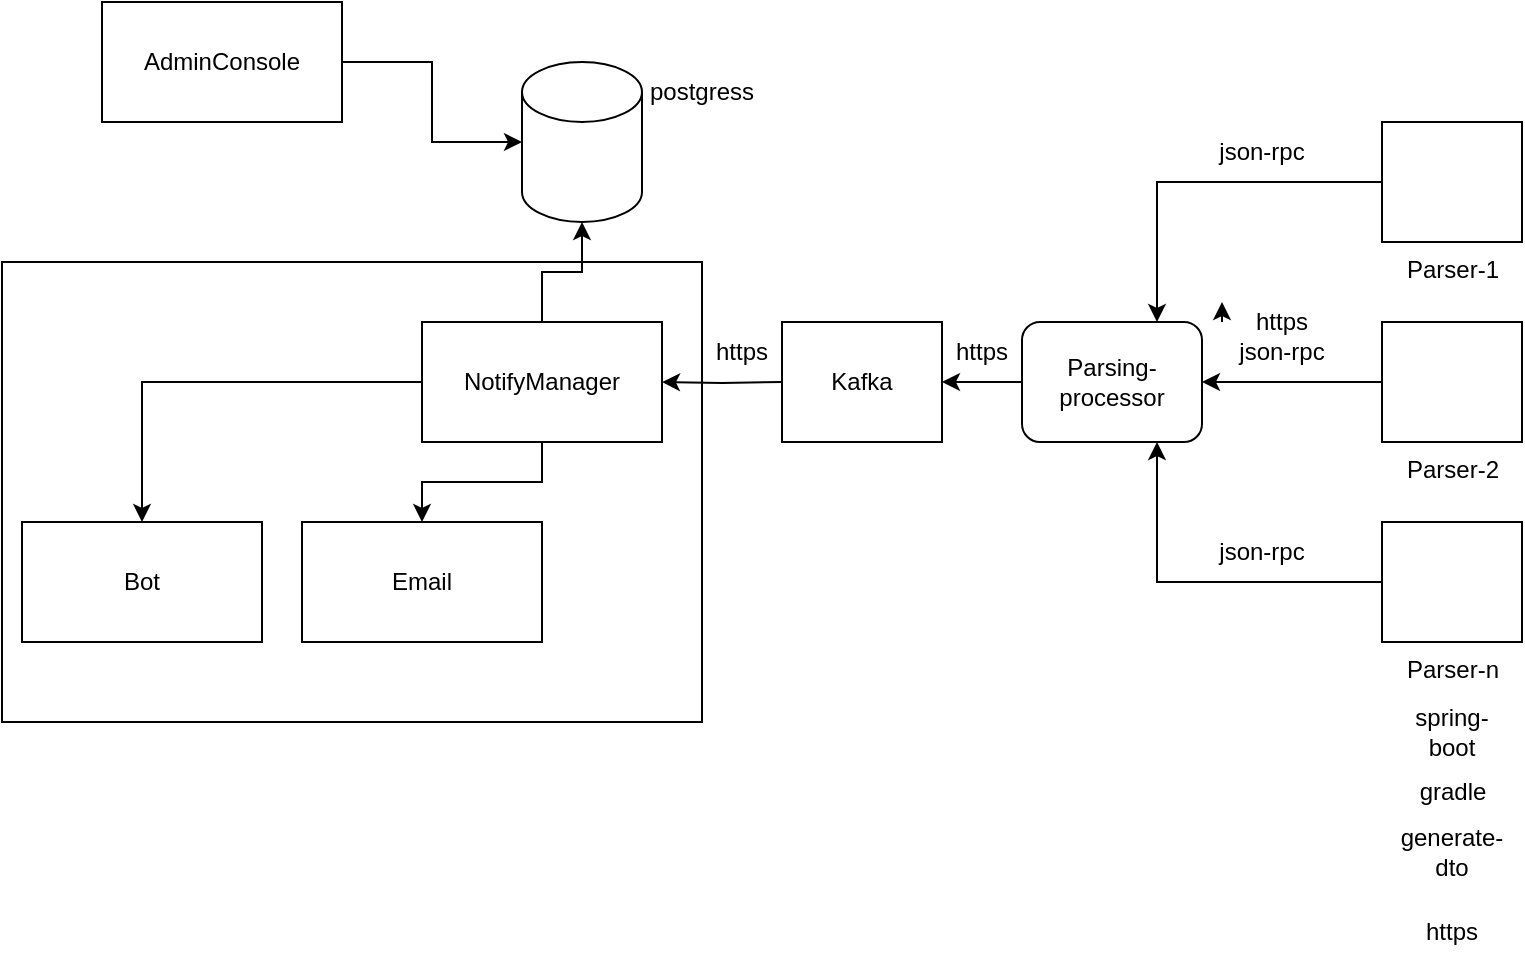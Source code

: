 <mxfile version="20.3.0" type="device"><diagram id="LYdFaatHc3NeKcpiXfQU" name="Страница 1"><mxGraphModel dx="1038" dy="649" grid="1" gridSize="10" guides="1" tooltips="1" connect="1" arrows="1" fold="1" page="1" pageScale="1" pageWidth="827" pageHeight="1169" math="0" shadow="0"><root><mxCell id="0"/><mxCell id="1" parent="0"/><mxCell id="_xx0c19NoYEd0WuJw-vw-17" value="" style="rounded=0;whiteSpace=wrap;html=1;" vertex="1" parent="1"><mxGeometry x="10" y="150" width="350" height="230" as="geometry"/></mxCell><mxCell id="9y3oNgukaKSqQSr9w7em-25" style="edgeStyle=orthogonalEdgeStyle;rounded=0;orthogonalLoop=1;jettySize=auto;html=1;entryX=0.75;entryY=0;entryDx=0;entryDy=0;" parent="1" source="9y3oNgukaKSqQSr9w7em-1" target="9y3oNgukaKSqQSr9w7em-10" edge="1"><mxGeometry relative="1" as="geometry"/></mxCell><mxCell id="9y3oNgukaKSqQSr9w7em-1" value="Parser-1" style="verticalLabelPosition=bottom;verticalAlign=top;html=1;shape=mxgraph.basic.rect;fillColor2=none;strokeWidth=1;size=20;indent=5;" parent="1" vertex="1"><mxGeometry x="700" y="80" width="70" height="60" as="geometry"/></mxCell><mxCell id="9y3oNgukaKSqQSr9w7em-26" style="edgeStyle=orthogonalEdgeStyle;rounded=0;orthogonalLoop=1;jettySize=auto;html=1;entryX=1;entryY=0.5;entryDx=0;entryDy=0;" parent="1" source="9y3oNgukaKSqQSr9w7em-2" target="9y3oNgukaKSqQSr9w7em-10" edge="1"><mxGeometry relative="1" as="geometry"/></mxCell><mxCell id="9y3oNgukaKSqQSr9w7em-2" value="Parser-2&lt;br&gt;" style="verticalLabelPosition=bottom;verticalAlign=top;html=1;shape=mxgraph.basic.rect;fillColor2=none;strokeWidth=1;size=20;indent=5;" parent="1" vertex="1"><mxGeometry x="700" y="180" width="70" height="60" as="geometry"/></mxCell><mxCell id="9y3oNgukaKSqQSr9w7em-27" style="edgeStyle=orthogonalEdgeStyle;rounded=0;orthogonalLoop=1;jettySize=auto;html=1;entryX=0.75;entryY=1;entryDx=0;entryDy=0;" parent="1" source="9y3oNgukaKSqQSr9w7em-3" target="9y3oNgukaKSqQSr9w7em-10" edge="1"><mxGeometry relative="1" as="geometry"><mxPoint x="580" y="250" as="targetPoint"/></mxGeometry></mxCell><mxCell id="9y3oNgukaKSqQSr9w7em-3" value="Parser-n" style="verticalLabelPosition=bottom;verticalAlign=top;html=1;shape=mxgraph.basic.rect;fillColor2=none;strokeWidth=1;size=20;indent=5;" parent="1" vertex="1"><mxGeometry x="700" y="280" width="70" height="60" as="geometry"/></mxCell><mxCell id="9y3oNgukaKSqQSr9w7em-24" style="edgeStyle=orthogonalEdgeStyle;rounded=0;orthogonalLoop=1;jettySize=auto;html=1;entryX=1;entryY=0.5;entryDx=0;entryDy=0;" parent="1" target="9y3oNgukaKSqQSr9w7em-14" edge="1"><mxGeometry relative="1" as="geometry"><mxPoint x="400" y="210" as="sourcePoint"/></mxGeometry></mxCell><mxCell id="_xx0c19NoYEd0WuJw-vw-7" style="edgeStyle=orthogonalEdgeStyle;rounded=0;orthogonalLoop=1;jettySize=auto;html=1;entryX=1;entryY=0.5;entryDx=0;entryDy=0;" edge="1" parent="1" source="9y3oNgukaKSqQSr9w7em-10" target="_xx0c19NoYEd0WuJw-vw-5"><mxGeometry relative="1" as="geometry"/></mxCell><mxCell id="9y3oNgukaKSqQSr9w7em-10" value="Parsing-processor" style="rounded=1;whiteSpace=wrap;html=1;" parent="1" vertex="1"><mxGeometry x="520" y="180" width="90" height="60" as="geometry"/></mxCell><mxCell id="9y3oNgukaKSqQSr9w7em-18" style="edgeStyle=orthogonalEdgeStyle;rounded=0;orthogonalLoop=1;jettySize=auto;html=1;exitX=0.5;exitY=0;exitDx=0;exitDy=0;entryX=0.5;entryY=1;entryDx=0;entryDy=0;entryPerimeter=0;" parent="1" source="9y3oNgukaKSqQSr9w7em-14" target="9y3oNgukaKSqQSr9w7em-17" edge="1"><mxGeometry relative="1" as="geometry"/></mxCell><mxCell id="9y3oNgukaKSqQSr9w7em-19" style="edgeStyle=orthogonalEdgeStyle;rounded=0;orthogonalLoop=1;jettySize=auto;html=1;exitX=0.5;exitY=1;exitDx=0;exitDy=0;" parent="1" source="9y3oNgukaKSqQSr9w7em-14" target="9y3oNgukaKSqQSr9w7em-16" edge="1"><mxGeometry relative="1" as="geometry"/></mxCell><mxCell id="9y3oNgukaKSqQSr9w7em-21" style="edgeStyle=orthogonalEdgeStyle;rounded=0;orthogonalLoop=1;jettySize=auto;html=1;exitX=0;exitY=0.5;exitDx=0;exitDy=0;entryX=0.5;entryY=0;entryDx=0;entryDy=0;" parent="1" source="9y3oNgukaKSqQSr9w7em-14" target="9y3oNgukaKSqQSr9w7em-15" edge="1"><mxGeometry relative="1" as="geometry"/></mxCell><mxCell id="9y3oNgukaKSqQSr9w7em-14" value="NotifyManager" style="rounded=0;whiteSpace=wrap;html=1;" parent="1" vertex="1"><mxGeometry x="220" y="180" width="120" height="60" as="geometry"/></mxCell><mxCell id="9y3oNgukaKSqQSr9w7em-15" value="Bot" style="rounded=0;whiteSpace=wrap;html=1;" parent="1" vertex="1"><mxGeometry x="20" y="280" width="120" height="60" as="geometry"/></mxCell><mxCell id="9y3oNgukaKSqQSr9w7em-16" value="Email" style="rounded=0;whiteSpace=wrap;html=1;" parent="1" vertex="1"><mxGeometry x="160" y="280" width="120" height="60" as="geometry"/></mxCell><mxCell id="9y3oNgukaKSqQSr9w7em-17" value="" style="shape=cylinder3;whiteSpace=wrap;html=1;boundedLbl=1;backgroundOutline=1;size=15;" parent="1" vertex="1"><mxGeometry x="270" y="50" width="60" height="80" as="geometry"/></mxCell><mxCell id="9y3oNgukaKSqQSr9w7em-28" value="json-rpc" style="text;html=1;strokeColor=none;fillColor=none;align=center;verticalAlign=middle;whiteSpace=wrap;rounded=0;" parent="1" vertex="1"><mxGeometry x="610" y="80" width="60" height="30" as="geometry"/></mxCell><mxCell id="_xx0c19NoYEd0WuJw-vw-10" style="edgeStyle=orthogonalEdgeStyle;rounded=0;orthogonalLoop=1;jettySize=auto;html=1;exitX=0;exitY=0;exitDx=0;exitDy=0;" edge="1" parent="1" source="9y3oNgukaKSqQSr9w7em-29"><mxGeometry relative="1" as="geometry"><mxPoint x="620" y="170" as="targetPoint"/></mxGeometry></mxCell><mxCell id="9y3oNgukaKSqQSr9w7em-29" value="json-rpc" style="text;html=1;strokeColor=none;fillColor=none;align=center;verticalAlign=middle;whiteSpace=wrap;rounded=0;" parent="1" vertex="1"><mxGeometry x="620" y="180" width="60" height="30" as="geometry"/></mxCell><mxCell id="9y3oNgukaKSqQSr9w7em-30" value="json-rpc" style="text;html=1;strokeColor=none;fillColor=none;align=center;verticalAlign=middle;whiteSpace=wrap;rounded=0;" parent="1" vertex="1"><mxGeometry x="610" y="280" width="60" height="30" as="geometry"/></mxCell><mxCell id="_xx0c19NoYEd0WuJw-vw-1" value="spring-boot" style="text;html=1;strokeColor=none;fillColor=none;align=center;verticalAlign=middle;whiteSpace=wrap;rounded=0;" vertex="1" parent="1"><mxGeometry x="705" y="370" width="60" height="30" as="geometry"/></mxCell><mxCell id="_xx0c19NoYEd0WuJw-vw-2" value="gradle" style="text;html=1;resizable=0;autosize=1;align=center;verticalAlign=middle;points=[];fillColor=none;strokeColor=none;rounded=0;" vertex="1" parent="1"><mxGeometry x="705" y="400" width="60" height="30" as="geometry"/></mxCell><mxCell id="_xx0c19NoYEd0WuJw-vw-3" value="generate-dto" style="text;html=1;strokeColor=none;fillColor=none;align=center;verticalAlign=middle;whiteSpace=wrap;rounded=0;" vertex="1" parent="1"><mxGeometry x="705" y="430" width="60" height="30" as="geometry"/></mxCell><mxCell id="_xx0c19NoYEd0WuJw-vw-4" value="https" style="text;html=1;strokeColor=none;fillColor=none;align=center;verticalAlign=middle;whiteSpace=wrap;rounded=0;" vertex="1" parent="1"><mxGeometry x="705" y="470" width="60" height="30" as="geometry"/></mxCell><mxCell id="_xx0c19NoYEd0WuJw-vw-5" value="" style="rounded=0;whiteSpace=wrap;html=1;" vertex="1" parent="1"><mxGeometry x="400" y="180" width="80" height="60" as="geometry"/></mxCell><mxCell id="_xx0c19NoYEd0WuJw-vw-8" value="Kafka" style="text;html=1;strokeColor=none;fillColor=none;align=center;verticalAlign=middle;whiteSpace=wrap;rounded=0;" vertex="1" parent="1"><mxGeometry x="410" y="195" width="60" height="30" as="geometry"/></mxCell><mxCell id="_xx0c19NoYEd0WuJw-vw-9" value="https" style="text;html=1;strokeColor=none;fillColor=none;align=center;verticalAlign=middle;whiteSpace=wrap;rounded=0;" vertex="1" parent="1"><mxGeometry x="470" y="180" width="60" height="30" as="geometry"/></mxCell><mxCell id="_xx0c19NoYEd0WuJw-vw-11" value="https" style="text;html=1;strokeColor=none;fillColor=none;align=center;verticalAlign=middle;whiteSpace=wrap;rounded=0;" vertex="1" parent="1"><mxGeometry x="620" y="165" width="60" height="30" as="geometry"/></mxCell><mxCell id="_xx0c19NoYEd0WuJw-vw-12" value="https" style="text;html=1;strokeColor=none;fillColor=none;align=center;verticalAlign=middle;whiteSpace=wrap;rounded=0;" vertex="1" parent="1"><mxGeometry x="350" y="180" width="60" height="30" as="geometry"/></mxCell><mxCell id="_xx0c19NoYEd0WuJw-vw-15" style="edgeStyle=orthogonalEdgeStyle;rounded=0;orthogonalLoop=1;jettySize=auto;html=1;entryX=0;entryY=0.5;entryDx=0;entryDy=0;entryPerimeter=0;" edge="1" parent="1" source="_xx0c19NoYEd0WuJw-vw-14" target="9y3oNgukaKSqQSr9w7em-17"><mxGeometry relative="1" as="geometry"/></mxCell><mxCell id="_xx0c19NoYEd0WuJw-vw-14" value="AdminConsole" style="rounded=0;whiteSpace=wrap;html=1;" vertex="1" parent="1"><mxGeometry x="60" y="20" width="120" height="60" as="geometry"/></mxCell><mxCell id="_xx0c19NoYEd0WuJw-vw-16" value="postgress" style="text;html=1;strokeColor=none;fillColor=none;align=center;verticalAlign=middle;whiteSpace=wrap;rounded=0;" vertex="1" parent="1"><mxGeometry x="330" y="50" width="60" height="30" as="geometry"/></mxCell></root></mxGraphModel></diagram></mxfile>